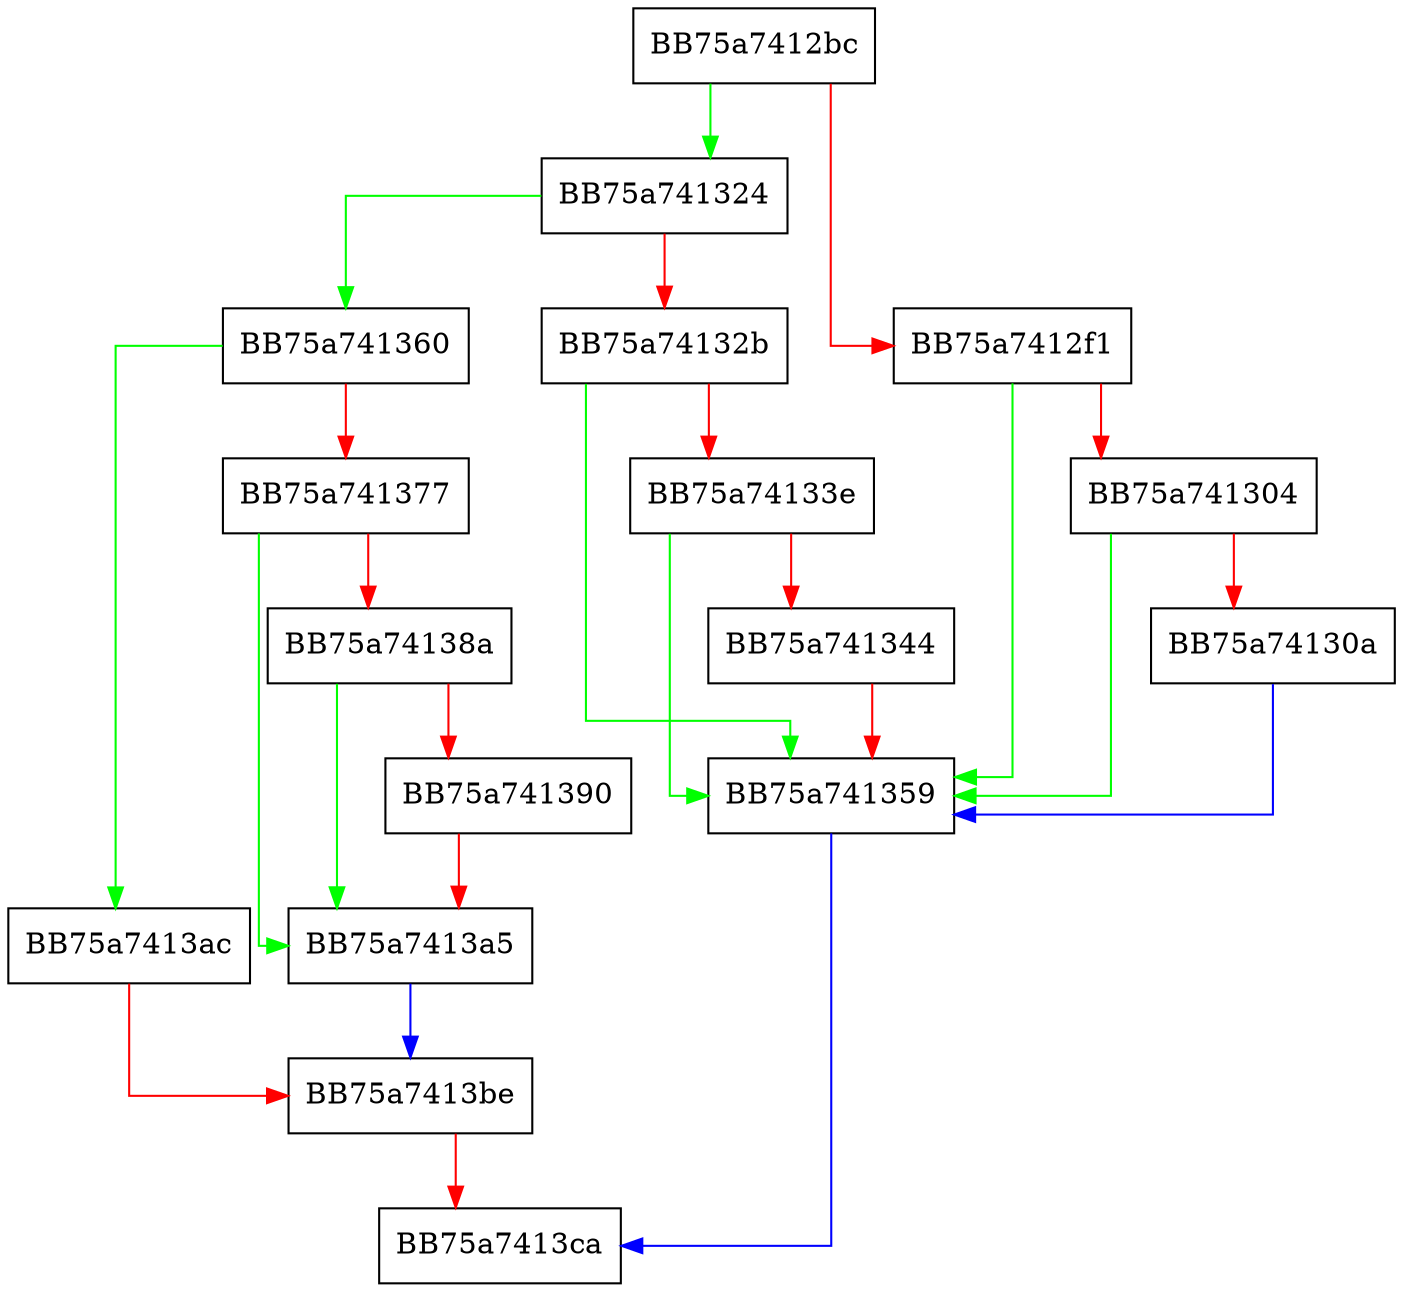 digraph ParseOnCloudCompletionResponseXml {
  node [shape="box"];
  graph [splines=ortho];
  BB75a7412bc -> BB75a741324 [color="green"];
  BB75a7412bc -> BB75a7412f1 [color="red"];
  BB75a7412f1 -> BB75a741359 [color="green"];
  BB75a7412f1 -> BB75a741304 [color="red"];
  BB75a741304 -> BB75a741359 [color="green"];
  BB75a741304 -> BB75a74130a [color="red"];
  BB75a74130a -> BB75a741359 [color="blue"];
  BB75a741324 -> BB75a741360 [color="green"];
  BB75a741324 -> BB75a74132b [color="red"];
  BB75a74132b -> BB75a741359 [color="green"];
  BB75a74132b -> BB75a74133e [color="red"];
  BB75a74133e -> BB75a741359 [color="green"];
  BB75a74133e -> BB75a741344 [color="red"];
  BB75a741344 -> BB75a741359 [color="red"];
  BB75a741359 -> BB75a7413ca [color="blue"];
  BB75a741360 -> BB75a7413ac [color="green"];
  BB75a741360 -> BB75a741377 [color="red"];
  BB75a741377 -> BB75a7413a5 [color="green"];
  BB75a741377 -> BB75a74138a [color="red"];
  BB75a74138a -> BB75a7413a5 [color="green"];
  BB75a74138a -> BB75a741390 [color="red"];
  BB75a741390 -> BB75a7413a5 [color="red"];
  BB75a7413a5 -> BB75a7413be [color="blue"];
  BB75a7413ac -> BB75a7413be [color="red"];
  BB75a7413be -> BB75a7413ca [color="red"];
}